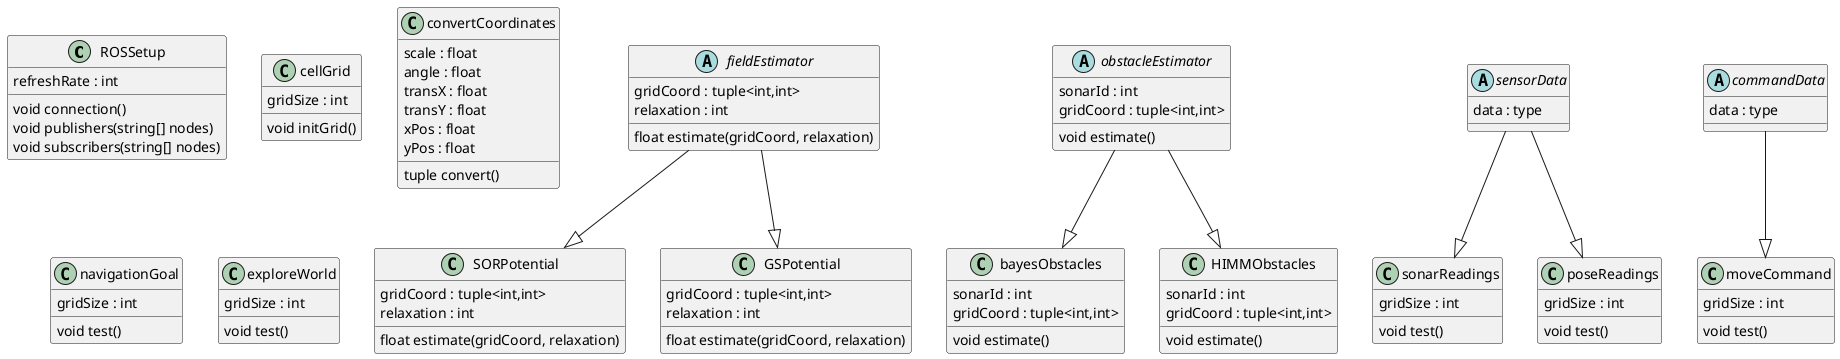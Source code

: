 @startuml Base UML 

'classes 
class ROSSetup {
    refreshRate : int
    void connection()
    void publishers(string[] nodes)
    void subscribers(string[] nodes)
}

class cellGrid {
    gridSize : int
    void initGrid()
}

abstract class fieldEstimator {
    gridCoord : tuple<int,int>
    relaxation : int
    float estimate(gridCoord, relaxation)
}

class SORPotential {
    gridCoord : tuple<int,int>
    relaxation : int
    float estimate(gridCoord, relaxation)
}

class GSPotential {
    gridCoord : tuple<int,int>
    relaxation : int
    float estimate(gridCoord, relaxation)
}

abstract class obstacleEstimator {
    sonarId : int
    gridCoord : tuple<int,int>
    void estimate()
}

class bayesObstacles {
    sonarId : int
    gridCoord : tuple<int,int>
    void estimate()
}

class HIMMObstacles {
    sonarId : int
    gridCoord : tuple<int,int>
    void estimate()
}

abstract class sensorData {
    data : type
}

class sonarReadings {
    gridSize : int
    void test()
}

class poseReadings {
    gridSize : int
    void test()
}

abstract class commandData {
    data : type
}

class moveCommand {
    gridSize : int
    void test()
}

class convertCoordinates {
    scale : float
    angle : float 
    transX : float
    transY : float 
    xPos : float
    yPos : float
    tuple convert()
}

class navigationGoal {
    gridSize : int
    void test()
}

class exploreWorld {
    gridSize : int
    void test()
}

'relations
sensorData --|> sonarReadings
sensorData --|> poseReadings

commandData --|> moveCommand

fieldEstimator --|> SORPotential
fieldEstimator --|> GSPotential

obstacleEstimator --|> bayesObstacles
obstacleEstimator --|> HIMMObstacles

together {
    class ROSSetup
    class cellGrid
}


@enduml 